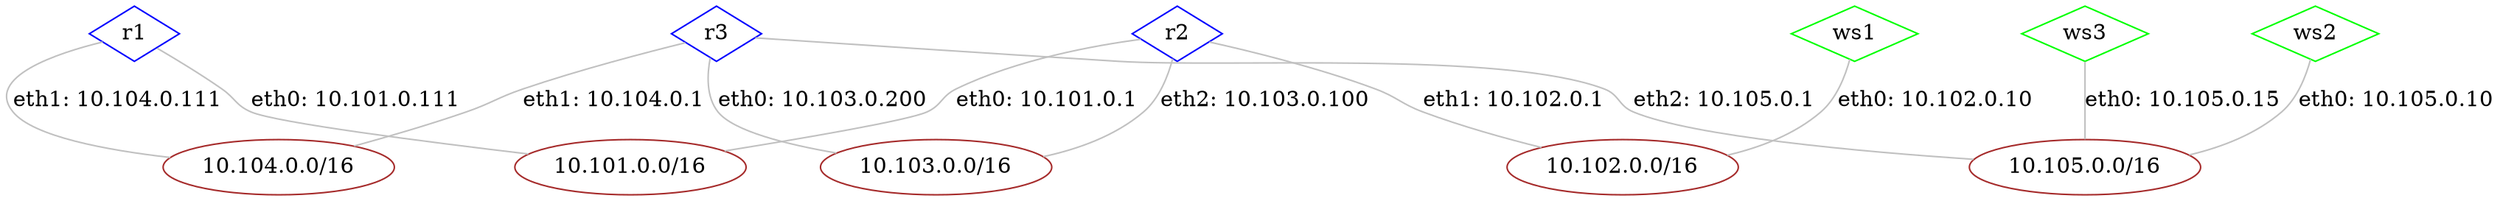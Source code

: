 graph G {
edge [len=1.5];
node [shape=diamond, color="green"];
r1 [color="blue"];
r2 [color="blue"];
r3 [color="blue"];
ws1;
ws2;
ws3;
node [shape=ellipse, color="brown"];
lan104 [label="10.104.0.0/16"];
lan101 [label="10.101.0.0/16"];
lan103 [label="10.103.0.0/16"];
lan102 [label="10.102.0.0/16"];
lan101 [label="10.101.0.0/16"];
lan105 [label="10.105.0.0/16"];
lan104 [label="10.104.0.0/16"];
lan103 [label="10.103.0.0/16"];
lan102 [label="10.102.0.0/16"];
lan105 [label="10.105.0.0/16"];
lan105 [label="10.105.0.0/16"];
r1 -- lan104 [label="eth1: 10.104.0.111", color="gray"];
r1 -- lan101 [label="eth0: 10.101.0.111", color="gray"];
r2 -- lan103 [label="eth2: 10.103.0.100", color="gray"];
r2 -- lan102 [label="eth1: 10.102.0.1", color="gray"];
r2 -- lan101 [label="eth0: 10.101.0.1", color="gray"];
r3 -- lan105 [label="eth2: 10.105.0.1", color="gray"];
r3 -- lan104 [label="eth1: 10.104.0.1", color="gray"];
r3 -- lan103 [label="eth0: 10.103.0.200", color="gray"];
ws1 -- lan102 [label="eth0: 10.102.0.10", color="gray"];
ws2 -- lan105 [label="eth0: 10.105.0.10", color="gray"];
ws3 -- lan105 [label="eth0: 10.105.0.15", color="gray"];
}
